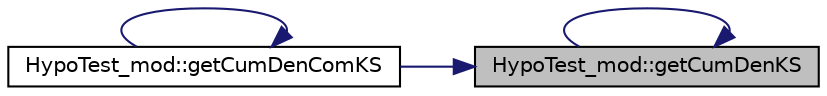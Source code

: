 digraph "HypoTest_mod::getCumDenKS"
{
 // LATEX_PDF_SIZE
  edge [fontname="Helvetica",fontsize="10",labelfontname="Helvetica",labelfontsize="10"];
  node [fontname="Helvetica",fontsize="10",shape=record];
  rankdir="RL";
  Node1 [label="HypoTest_mod::getCumDenKS",height=0.2,width=0.4,color="black", fillcolor="grey75", style="filled", fontcolor="black",tooltip="Return the Kolmogorov–Smirnov (KS) Cumulative Density Function (CDF) for the input score z."];
  Node1 -> Node2 [dir="back",color="midnightblue",fontsize="10",style="solid",fontname="Helvetica"];
  Node2 [label="HypoTest_mod::getCumDenComKS",height=0.2,width=0.4,color="black", fillcolor="white", style="filled",URL="$namespaceHypoTest__mod.html#af9a2a92248a447839e842c9af0ad3ba4",tooltip="Return the Kolmogorov–Smirnov (KS) Complementary Cumulative Density Function (CDF) for the input scor..."];
  Node2 -> Node2 [dir="back",color="midnightblue",fontsize="10",style="solid",fontname="Helvetica"];
  Node1 -> Node1 [dir="back",color="midnightblue",fontsize="10",style="solid",fontname="Helvetica"];
}
